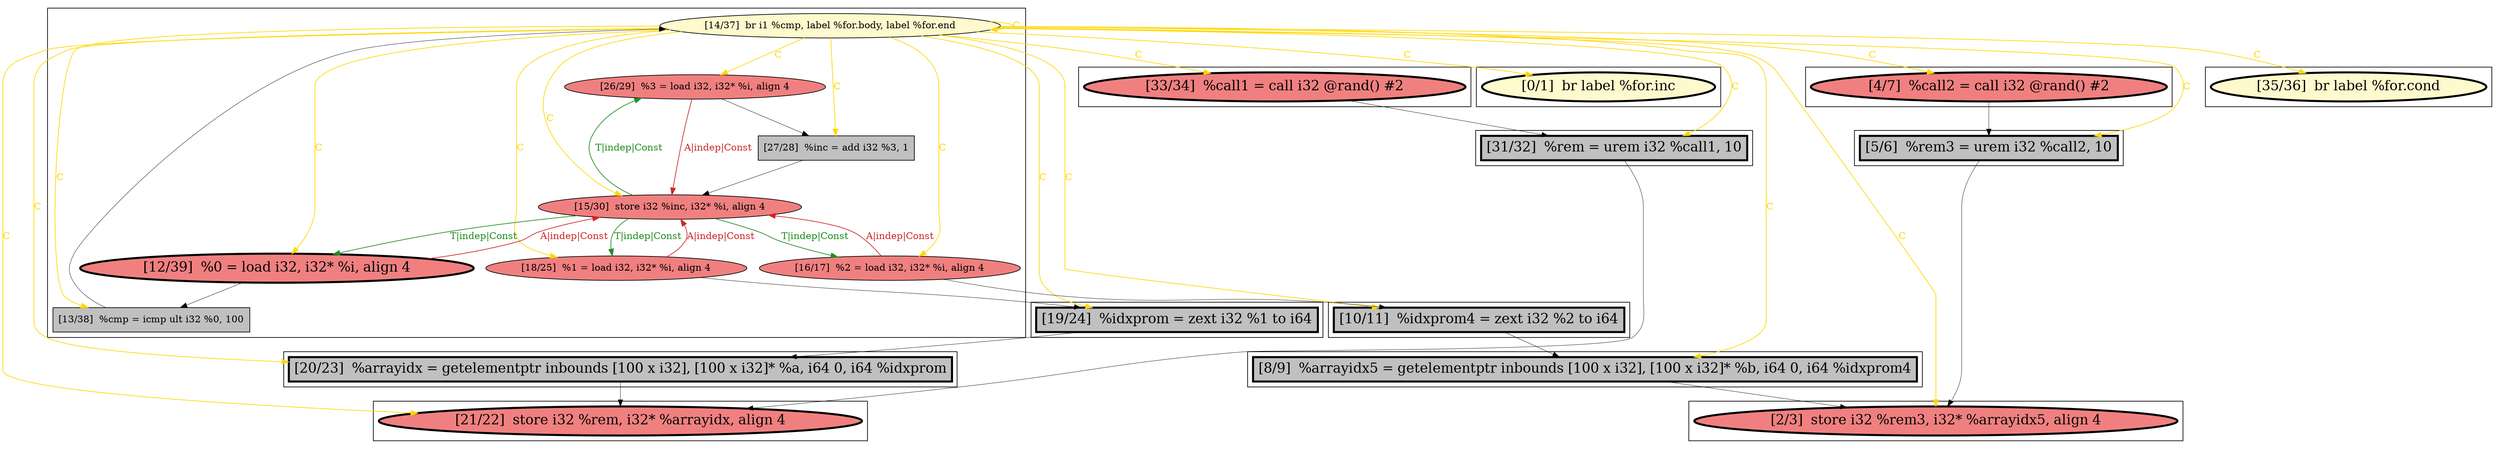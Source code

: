 
digraph G {



node349->node339 [style=solid,color=gold,label="C",penwidth=1.0,fontcolor=gold ]
node349->node352 [style=solid,color=gold,label="C",penwidth=1.0,fontcolor=gold ]
node349->node353 [style=solid,color=gold,label="C",penwidth=1.0,fontcolor=gold ]
node349->node341 [style=solid,color=gold,label="C",penwidth=1.0,fontcolor=gold ]
node349->node349 [style=solid,color=gold,label="C",penwidth=1.0,fontcolor=gold ]
node346->node350 [style=solid,color=black,label="",penwidth=0.5,fontcolor=black ]
node349->node351 [style=solid,color=gold,label="C",penwidth=1.0,fontcolor=gold ]
node349->node334 [style=solid,color=gold,label="C",penwidth=1.0,fontcolor=gold ]
node349->node343 [style=solid,color=gold,label="C",penwidth=1.0,fontcolor=gold ]
node336->node335 [style=solid,color=black,label="",penwidth=0.5,fontcolor=black ]
node343->node352 [style=solid,color=black,label="",penwidth=0.5,fontcolor=black ]
node350->node344 [style=solid,color=black,label="",penwidth=0.5,fontcolor=black ]
node349->node348 [style=solid,color=gold,label="C",penwidth=1.0,fontcolor=gold ]
node338->node336 [style=solid,color=black,label="",penwidth=0.5,fontcolor=black ]
node349->node350 [style=solid,color=gold,label="C",penwidth=1.0,fontcolor=gold ]
node349->node335 [style=solid,color=gold,label="C",penwidth=1.0,fontcolor=gold ]
node341->node339 [style=solid,color=black,label="",penwidth=0.5,fontcolor=black ]
node347->node342 [style=solid,color=black,label="",penwidth=0.5,fontcolor=black ]
node349->node336 [style=solid,color=gold,label="C",penwidth=1.0,fontcolor=gold ]
node345->node348 [style=solid,color=black,label="",penwidth=0.5,fontcolor=black ]
node349->node345 [style=solid,color=gold,label="C",penwidth=1.0,fontcolor=gold ]
node344->node345 [style=solid,color=forestgreen,label="T|indep|Const",penwidth=1.0,fontcolor=forestgreen ]
node349->node346 [style=solid,color=gold,label="C",penwidth=1.0,fontcolor=gold ]
node349->node337 [style=solid,color=gold,label="C",penwidth=1.0,fontcolor=gold ]
node351->node341 [style=solid,color=black,label="",penwidth=0.5,fontcolor=black ]
node349->node344 [style=solid,color=gold,label="C",penwidth=1.0,fontcolor=gold ]
node344->node346 [style=solid,color=forestgreen,label="T|indep|Const",penwidth=1.0,fontcolor=forestgreen ]
node347->node344 [style=solid,color=firebrick3,label="A|indep|Const",penwidth=1.0,fontcolor=firebrick3 ]
node346->node344 [style=solid,color=firebrick3,label="A|indep|Const",penwidth=1.0,fontcolor=firebrick3 ]
node349->node342 [style=solid,color=gold,label="C",penwidth=1.0,fontcolor=gold ]
node337->node335 [style=solid,color=black,label="",penwidth=0.5,fontcolor=black ]
node343->node344 [style=solid,color=firebrick3,label="A|indep|Const",penwidth=1.0,fontcolor=firebrick3 ]
node349->node338 [style=solid,color=gold,label="C",penwidth=1.0,fontcolor=gold ]
node353->node339 [style=solid,color=black,label="",penwidth=0.5,fontcolor=black ]
node344->node347 [style=solid,color=forestgreen,label="T|indep|Const",penwidth=1.0,fontcolor=forestgreen ]
node349->node347 [style=solid,color=gold,label="C",penwidth=1.0,fontcolor=gold ]
node345->node344 [style=solid,color=firebrick3,label="A|indep|Const",penwidth=1.0,fontcolor=firebrick3 ]
node348->node349 [style=solid,color=black,label="",penwidth=0.5,fontcolor=black ]
node342->node337 [style=solid,color=black,label="",penwidth=0.5,fontcolor=black ]
node352->node353 [style=solid,color=black,label="",penwidth=0.5,fontcolor=black ]
node344->node343 [style=solid,color=forestgreen,label="T|indep|Const",penwidth=1.0,fontcolor=forestgreen ]
node349->node340 [style=solid,color=gold,label="C",penwidth=1.0,fontcolor=gold ]


subgraph cluster11 {


node352 [penwidth=3.0,fontsize=20,fillcolor=grey,label="[19/24]  %idxprom = zext i32 %1 to i64",shape=rectangle,style=filled ]



}

subgraph cluster10 {


node351 [penwidth=3.0,fontsize=20,fillcolor=lightcoral,label="[33/34]  %call1 = call i32 @rand() #2",shape=ellipse,style=filled ]



}

subgraph cluster9 {


node350 [fillcolor=grey,label="[27/28]  %inc = add i32 %3, 1",shape=rectangle,style=filled ]
node344 [fillcolor=lightcoral,label="[15/30]  store i32 %inc, i32* %i, align 4",shape=ellipse,style=filled ]
node343 [fillcolor=lightcoral,label="[18/25]  %1 = load i32, i32* %i, align 4",shape=ellipse,style=filled ]
node346 [fillcolor=lightcoral,label="[26/29]  %3 = load i32, i32* %i, align 4",shape=ellipse,style=filled ]
node349 [fillcolor=lemonchiffon,label="[14/37]  br i1 %cmp, label %for.body, label %for.end",shape=ellipse,style=filled ]
node345 [penwidth=3.0,fontsize=20,fillcolor=lightcoral,label="[12/39]  %0 = load i32, i32* %i, align 4",shape=ellipse,style=filled ]
node347 [fillcolor=lightcoral,label="[16/17]  %2 = load i32, i32* %i, align 4",shape=ellipse,style=filled ]
node348 [fillcolor=grey,label="[13/38]  %cmp = icmp ult i32 %0, 100",shape=rectangle,style=filled ]



}

subgraph cluster8 {


node342 [penwidth=3.0,fontsize=20,fillcolor=grey,label="[10/11]  %idxprom4 = zext i32 %2 to i64",shape=rectangle,style=filled ]



}

subgraph cluster7 {


node341 [penwidth=3.0,fontsize=20,fillcolor=grey,label="[31/32]  %rem = urem i32 %call1, 10",shape=rectangle,style=filled ]



}

subgraph cluster6 {


node340 [penwidth=3.0,fontsize=20,fillcolor=lemonchiffon,label="[35/36]  br label %for.cond",shape=ellipse,style=filled ]



}

subgraph cluster0 {


node334 [penwidth=3.0,fontsize=20,fillcolor=lemonchiffon,label="[0/1]  br label %for.inc",shape=ellipse,style=filled ]



}

subgraph cluster12 {


node353 [penwidth=3.0,fontsize=20,fillcolor=grey,label="[20/23]  %arrayidx = getelementptr inbounds [100 x i32], [100 x i32]* %a, i64 0, i64 %idxprom",shape=rectangle,style=filled ]



}

subgraph cluster5 {


node339 [penwidth=3.0,fontsize=20,fillcolor=lightcoral,label="[21/22]  store i32 %rem, i32* %arrayidx, align 4",shape=ellipse,style=filled ]



}

subgraph cluster1 {


node335 [penwidth=3.0,fontsize=20,fillcolor=lightcoral,label="[2/3]  store i32 %rem3, i32* %arrayidx5, align 4",shape=ellipse,style=filled ]



}

subgraph cluster2 {


node336 [penwidth=3.0,fontsize=20,fillcolor=grey,label="[5/6]  %rem3 = urem i32 %call2, 10",shape=rectangle,style=filled ]



}

subgraph cluster3 {


node337 [penwidth=3.0,fontsize=20,fillcolor=grey,label="[8/9]  %arrayidx5 = getelementptr inbounds [100 x i32], [100 x i32]* %b, i64 0, i64 %idxprom4",shape=rectangle,style=filled ]



}

subgraph cluster4 {


node338 [penwidth=3.0,fontsize=20,fillcolor=lightcoral,label="[4/7]  %call2 = call i32 @rand() #2",shape=ellipse,style=filled ]



}

}
